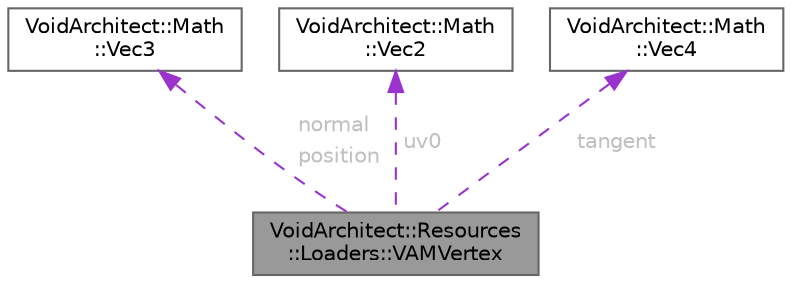 digraph "VoidArchitect::Resources::Loaders::VAMVertex"
{
 // LATEX_PDF_SIZE
  bgcolor="transparent";
  edge [fontname=Helvetica,fontsize=10,labelfontname=Helvetica,labelfontsize=10];
  node [fontname=Helvetica,fontsize=10,shape=box,height=0.2,width=0.4];
  Node1 [id="Node000001",label="VoidArchitect::Resources\l::Loaders::VAMVertex",height=0.2,width=0.4,color="gray40", fillcolor="grey60", style="filled", fontcolor="black",tooltip=" "];
  Node2 -> Node1 [id="edge1_Node000001_Node000002",dir="back",color="darkorchid3",style="dashed",tooltip=" ",label=<<TABLE CELLBORDER="0" BORDER="0"><TR><TD VALIGN="top" ALIGN="LEFT" CELLPADDING="1" CELLSPACING="0">normal</TD></TR>
<TR><TD VALIGN="top" ALIGN="LEFT" CELLPADDING="1" CELLSPACING="0">position</TD></TR>
</TABLE>> ,fontcolor="grey" ];
  Node2 [id="Node000002",label="VoidArchitect::Math\l::Vec3",height=0.2,width=0.4,color="gray40", fillcolor="white", style="filled",URL="$class_void_architect_1_1_math_1_1_vec3.html",tooltip=" "];
  Node3 -> Node1 [id="edge2_Node000001_Node000003",dir="back",color="darkorchid3",style="dashed",tooltip=" ",label=<<TABLE CELLBORDER="0" BORDER="0"><TR><TD VALIGN="top" ALIGN="LEFT" CELLPADDING="1" CELLSPACING="0">uv0</TD></TR>
</TABLE>> ,fontcolor="grey" ];
  Node3 [id="Node000003",label="VoidArchitect::Math\l::Vec2",height=0.2,width=0.4,color="gray40", fillcolor="white", style="filled",URL="$class_void_architect_1_1_math_1_1_vec2.html",tooltip=" "];
  Node4 -> Node1 [id="edge3_Node000001_Node000004",dir="back",color="darkorchid3",style="dashed",tooltip=" ",label=<<TABLE CELLBORDER="0" BORDER="0"><TR><TD VALIGN="top" ALIGN="LEFT" CELLPADDING="1" CELLSPACING="0">tangent</TD></TR>
</TABLE>> ,fontcolor="grey" ];
  Node4 [id="Node000004",label="VoidArchitect::Math\l::Vec4",height=0.2,width=0.4,color="gray40", fillcolor="white", style="filled",URL="$class_void_architect_1_1_math_1_1_vec4.html",tooltip=" "];
}

